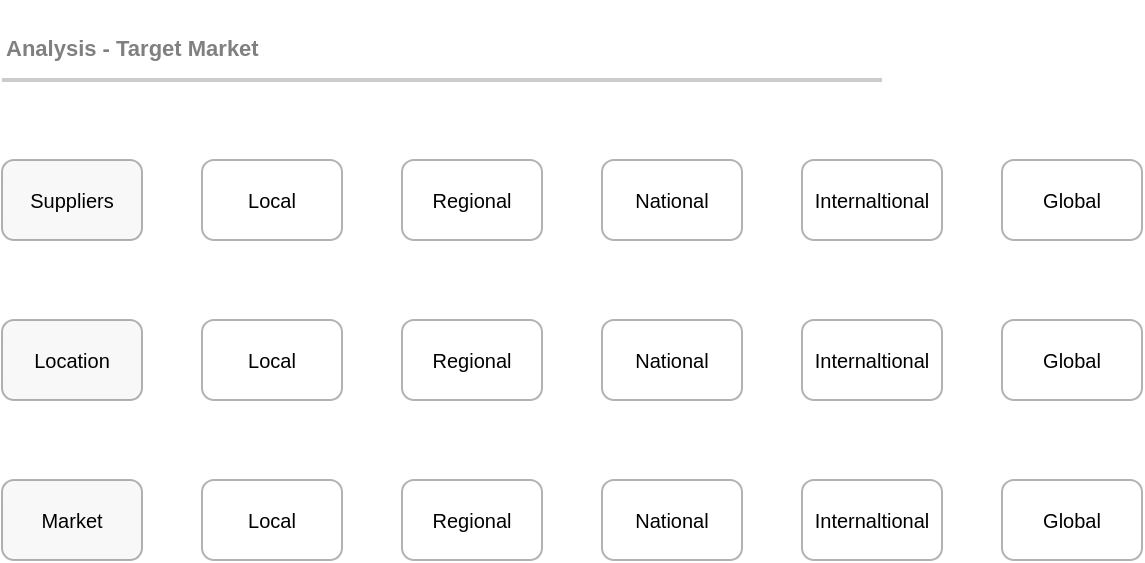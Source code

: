 <mxfile version="17.5.0" type="google"><diagram id="kcka-YEM4y5UC8Q5ry2r" name="Analysis/Target Market"><mxGraphModel grid="1" page="1" gridSize="10" guides="1" tooltips="1" connect="1" arrows="1" fold="1" pageScale="1" pageWidth="1169" pageHeight="827" math="0" shadow="0"><root><mxCell id="B40WWpPUDJg2mEQJsYLF-0"/><mxCell id="B40WWpPUDJg2mEQJsYLF-1" value="Boxes" style="" parent="B40WWpPUDJg2mEQJsYLF-0"/><mxCell id="RrFwyaGuD8Idx8fUSitH-0" value="Local" style="rounded=1;whiteSpace=wrap;html=1;shadow=0;glass=0;comic=0;strokeColor=#000000;fillColor=none;fontSize=10;opacity=30;align=center;" vertex="1" parent="B40WWpPUDJg2mEQJsYLF-1"><mxGeometry x="140.0" y="120" width="70" height="40" as="geometry"/></mxCell><mxCell id="RrFwyaGuD8Idx8fUSitH-1" value="Regional" style="rounded=1;whiteSpace=wrap;html=1;shadow=0;glass=0;comic=0;strokeColor=#000000;fillColor=none;fontSize=10;opacity=30;align=center;" vertex="1" parent="B40WWpPUDJg2mEQJsYLF-1"><mxGeometry x="240.0" y="120" width="70" height="40" as="geometry"/></mxCell><mxCell id="RrFwyaGuD8Idx8fUSitH-2" value="National" style="rounded=1;whiteSpace=wrap;html=1;shadow=0;glass=0;comic=0;strokeColor=#000000;fillColor=none;fontSize=10;opacity=30;align=center;" vertex="1" parent="B40WWpPUDJg2mEQJsYLF-1"><mxGeometry x="340.0" y="120" width="70" height="40" as="geometry"/></mxCell><mxCell id="RrFwyaGuD8Idx8fUSitH-3" value="Internaltional" style="rounded=1;whiteSpace=wrap;html=1;shadow=0;glass=0;comic=0;strokeColor=#000000;fillColor=none;fontSize=10;opacity=30;align=center;" vertex="1" parent="B40WWpPUDJg2mEQJsYLF-1"><mxGeometry x="440.0" y="120" width="70" height="40" as="geometry"/></mxCell><mxCell id="RrFwyaGuD8Idx8fUSitH-4" value="Global" style="rounded=1;whiteSpace=wrap;html=1;shadow=0;glass=0;comic=0;strokeColor=#000000;fillColor=none;fontSize=10;opacity=30;align=center;" vertex="1" parent="B40WWpPUDJg2mEQJsYLF-1"><mxGeometry x="540.0" y="120" width="70" height="40" as="geometry"/></mxCell><mxCell id="RrFwyaGuD8Idx8fUSitH-5" value="Suppliers" style="rounded=1;whiteSpace=wrap;html=1;shadow=0;glass=0;comic=0;strokeColor=#000000;fillColor=#E6E6E6;fontSize=10;opacity=30;align=center;" vertex="1" parent="B40WWpPUDJg2mEQJsYLF-1"><mxGeometry x="40.0" y="120" width="70" height="40" as="geometry"/></mxCell><mxCell id="RrFwyaGuD8Idx8fUSitH-8" value="Local" style="rounded=1;whiteSpace=wrap;html=1;shadow=0;glass=0;comic=0;strokeColor=#000000;fillColor=none;fontSize=10;opacity=30;align=center;" vertex="1" parent="B40WWpPUDJg2mEQJsYLF-1"><mxGeometry x="140.0" y="200" width="70" height="40" as="geometry"/></mxCell><mxCell id="RrFwyaGuD8Idx8fUSitH-9" value="Regional" style="rounded=1;whiteSpace=wrap;html=1;shadow=0;glass=0;comic=0;strokeColor=#000000;fillColor=none;fontSize=10;opacity=30;align=center;" vertex="1" parent="B40WWpPUDJg2mEQJsYLF-1"><mxGeometry x="240.0" y="200" width="70" height="40" as="geometry"/></mxCell><mxCell id="RrFwyaGuD8Idx8fUSitH-10" value="National" style="rounded=1;whiteSpace=wrap;html=1;shadow=0;glass=0;comic=0;strokeColor=#000000;fillColor=none;fontSize=10;opacity=30;align=center;" vertex="1" parent="B40WWpPUDJg2mEQJsYLF-1"><mxGeometry x="340.0" y="200" width="70" height="40" as="geometry"/></mxCell><mxCell id="RrFwyaGuD8Idx8fUSitH-11" value="Internaltional" style="rounded=1;whiteSpace=wrap;html=1;shadow=0;glass=0;comic=0;strokeColor=#000000;fillColor=none;fontSize=10;opacity=30;align=center;" vertex="1" parent="B40WWpPUDJg2mEQJsYLF-1"><mxGeometry x="440.0" y="200" width="70" height="40" as="geometry"/></mxCell><mxCell id="RrFwyaGuD8Idx8fUSitH-12" value="Global" style="rounded=1;whiteSpace=wrap;html=1;shadow=0;glass=0;comic=0;strokeColor=#000000;fillColor=none;fontSize=10;opacity=30;align=center;" vertex="1" parent="B40WWpPUDJg2mEQJsYLF-1"><mxGeometry x="540.0" y="200" width="70" height="40" as="geometry"/></mxCell><mxCell id="RrFwyaGuD8Idx8fUSitH-13" value="Location" style="rounded=1;whiteSpace=wrap;html=1;shadow=0;glass=0;comic=0;strokeColor=#000000;fillColor=#E6E6E6;fontSize=10;opacity=30;align=center;" vertex="1" parent="B40WWpPUDJg2mEQJsYLF-1"><mxGeometry x="40.0" y="200" width="70" height="40" as="geometry"/></mxCell><mxCell id="RrFwyaGuD8Idx8fUSitH-14" value="Local" style="rounded=1;whiteSpace=wrap;html=1;shadow=0;glass=0;comic=0;strokeColor=#000000;fillColor=none;fontSize=10;opacity=30;align=center;" vertex="1" parent="B40WWpPUDJg2mEQJsYLF-1"><mxGeometry x="140.0" y="280" width="70" height="40" as="geometry"/></mxCell><mxCell id="RrFwyaGuD8Idx8fUSitH-15" value="Regional" style="rounded=1;whiteSpace=wrap;html=1;shadow=0;glass=0;comic=0;strokeColor=#000000;fillColor=none;fontSize=10;opacity=30;align=center;" vertex="1" parent="B40WWpPUDJg2mEQJsYLF-1"><mxGeometry x="240.0" y="280" width="70" height="40" as="geometry"/></mxCell><mxCell id="RrFwyaGuD8Idx8fUSitH-16" value="National" style="rounded=1;whiteSpace=wrap;html=1;shadow=0;glass=0;comic=0;strokeColor=#000000;fillColor=none;fontSize=10;opacity=30;align=center;" vertex="1" parent="B40WWpPUDJg2mEQJsYLF-1"><mxGeometry x="340.0" y="280" width="70" height="40" as="geometry"/></mxCell><mxCell id="RrFwyaGuD8Idx8fUSitH-17" value="Internaltional" style="rounded=1;whiteSpace=wrap;html=1;shadow=0;glass=0;comic=0;strokeColor=#000000;fillColor=none;fontSize=10;opacity=30;align=center;" vertex="1" parent="B40WWpPUDJg2mEQJsYLF-1"><mxGeometry x="440.0" y="280" width="70" height="40" as="geometry"/></mxCell><mxCell id="RrFwyaGuD8Idx8fUSitH-18" value="Global" style="rounded=1;whiteSpace=wrap;html=1;shadow=0;glass=0;comic=0;strokeColor=#000000;fillColor=none;fontSize=10;opacity=30;align=center;" vertex="1" parent="B40WWpPUDJg2mEQJsYLF-1"><mxGeometry x="540.0" y="280" width="70" height="40" as="geometry"/></mxCell><mxCell id="RrFwyaGuD8Idx8fUSitH-19" value="Market" style="rounded=1;whiteSpace=wrap;html=1;shadow=0;glass=0;comic=0;strokeColor=#000000;fillColor=#E6E6E6;fontSize=10;opacity=30;align=center;" vertex="1" parent="B40WWpPUDJg2mEQJsYLF-1"><mxGeometry x="40.0" y="280" width="70" height="40" as="geometry"/></mxCell><mxCell id="NuWACN3sqAortOvonQqj-0" value="Title" style="" parent="B40WWpPUDJg2mEQJsYLF-0"/><mxCell id="NuWACN3sqAortOvonQqj-1" value="" style="group;fontSize=10;" vertex="1" connectable="0" parent="NuWACN3sqAortOvonQqj-0"><mxGeometry x="40" y="40" width="440" height="45" as="geometry"/></mxCell><mxCell id="NuWACN3sqAortOvonQqj-2" value="&lt;font style=&quot;font-size: 11px&quot;&gt;Analysis - Target Market&lt;/font&gt;" style="text;strokeColor=none;fillColor=none;html=1;fontSize=24;fontStyle=1;verticalAlign=middle;align=left;shadow=0;glass=0;comic=0;opacity=30;fontColor=#808080;" vertex="1" parent="NuWACN3sqAortOvonQqj-1"><mxGeometry width="440" height="40" as="geometry"/></mxCell><mxCell id="NuWACN3sqAortOvonQqj-3" value="" style="line;strokeWidth=2;html=1;shadow=0;glass=0;comic=0;fillColor=none;fontSize=10;fontColor=#CCCCCC;labelBackgroundColor=none;strokeColor=#CCCCCC;" vertex="1" parent="NuWACN3sqAortOvonQqj-1"><mxGeometry y="35" width="440" height="10" as="geometry"/></mxCell></root></mxGraphModel></diagram></mxfile>